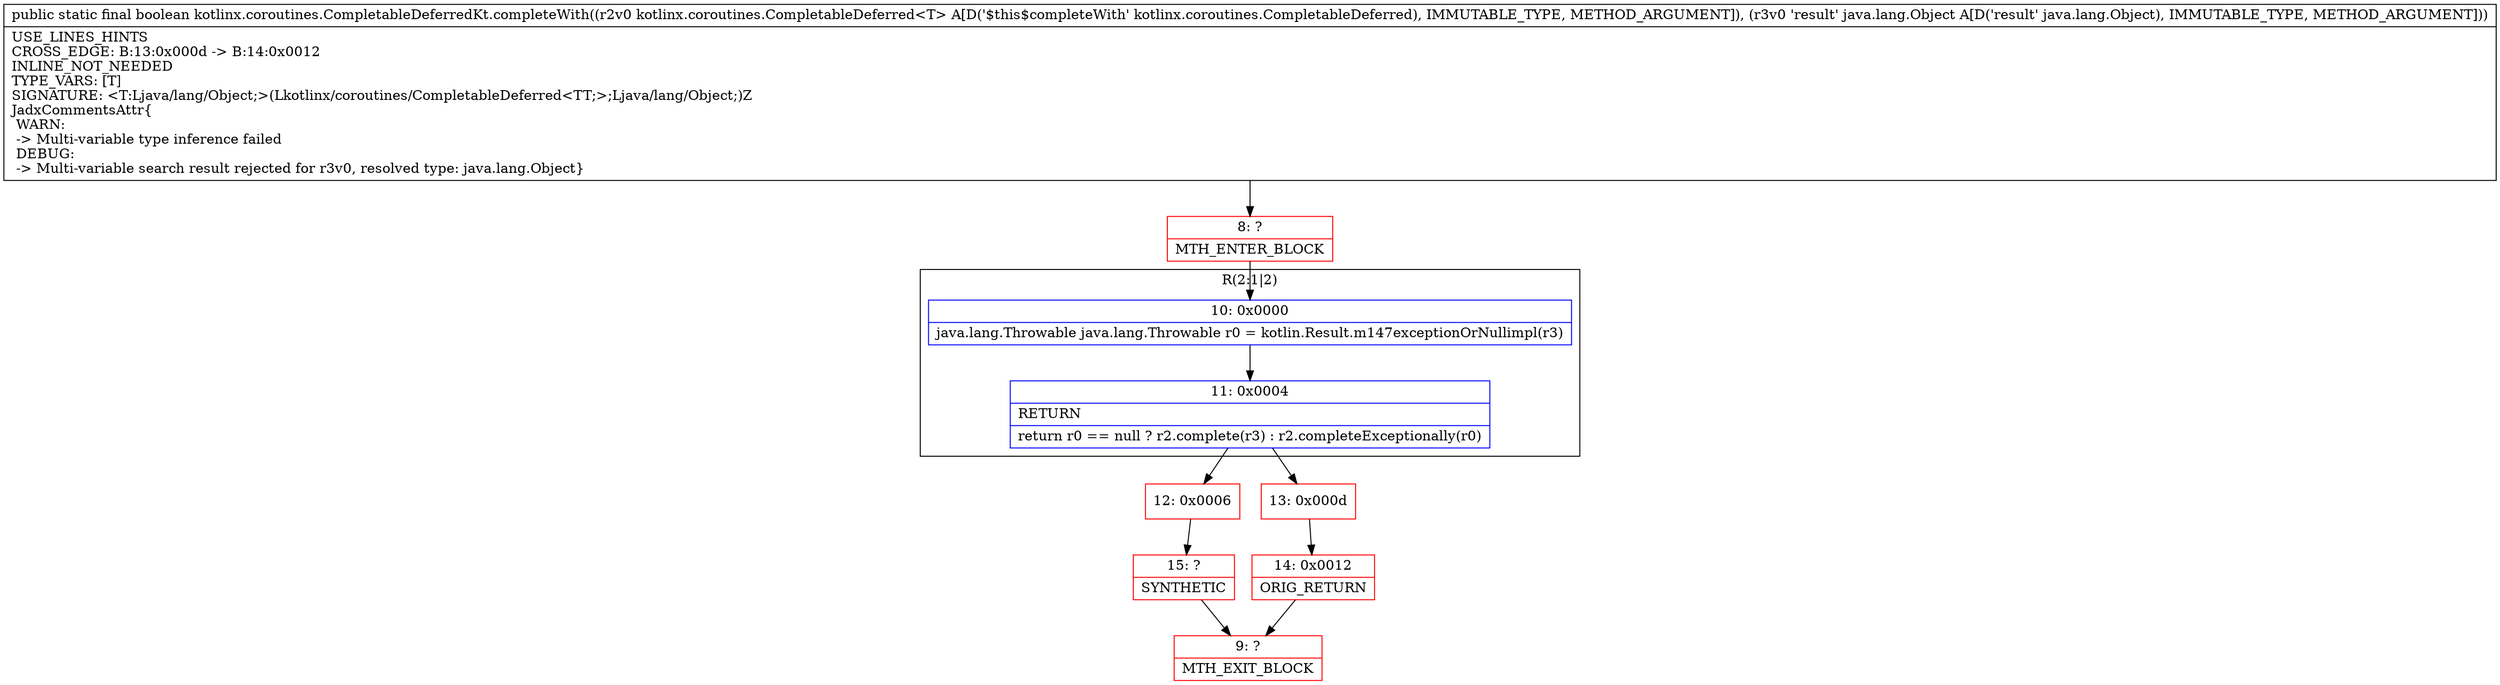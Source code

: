 digraph "CFG forkotlinx.coroutines.CompletableDeferredKt.completeWith(Lkotlinx\/coroutines\/CompletableDeferred;Ljava\/lang\/Object;)Z" {
subgraph cluster_Region_1527550646 {
label = "R(2:1|2)";
node [shape=record,color=blue];
Node_10 [shape=record,label="{10\:\ 0x0000|java.lang.Throwable java.lang.Throwable r0 = kotlin.Result.m147exceptionOrNullimpl(r3)\l}"];
Node_11 [shape=record,label="{11\:\ 0x0004|RETURN\l|return r0 == null ? r2.complete(r3) : r2.completeExceptionally(r0)\l}"];
}
Node_8 [shape=record,color=red,label="{8\:\ ?|MTH_ENTER_BLOCK\l}"];
Node_12 [shape=record,color=red,label="{12\:\ 0x0006}"];
Node_15 [shape=record,color=red,label="{15\:\ ?|SYNTHETIC\l}"];
Node_9 [shape=record,color=red,label="{9\:\ ?|MTH_EXIT_BLOCK\l}"];
Node_13 [shape=record,color=red,label="{13\:\ 0x000d}"];
Node_14 [shape=record,color=red,label="{14\:\ 0x0012|ORIG_RETURN\l}"];
MethodNode[shape=record,label="{public static final boolean kotlinx.coroutines.CompletableDeferredKt.completeWith((r2v0 kotlinx.coroutines.CompletableDeferred\<T\> A[D('$this$completeWith' kotlinx.coroutines.CompletableDeferred), IMMUTABLE_TYPE, METHOD_ARGUMENT]), (r3v0 'result' java.lang.Object A[D('result' java.lang.Object), IMMUTABLE_TYPE, METHOD_ARGUMENT]))  | USE_LINES_HINTS\lCROSS_EDGE: B:13:0x000d \-\> B:14:0x0012\lINLINE_NOT_NEEDED\lTYPE_VARS: [T]\lSIGNATURE: \<T:Ljava\/lang\/Object;\>(Lkotlinx\/coroutines\/CompletableDeferred\<TT;\>;Ljava\/lang\/Object;)Z\lJadxCommentsAttr\{\l WARN: \l \-\> Multi\-variable type inference failed\l DEBUG: \l \-\> Multi\-variable search result rejected for r3v0, resolved type: java.lang.Object\}\l}"];
MethodNode -> Node_8;Node_10 -> Node_11;
Node_11 -> Node_12;
Node_11 -> Node_13;
Node_8 -> Node_10;
Node_12 -> Node_15;
Node_15 -> Node_9;
Node_13 -> Node_14;
Node_14 -> Node_9;
}

